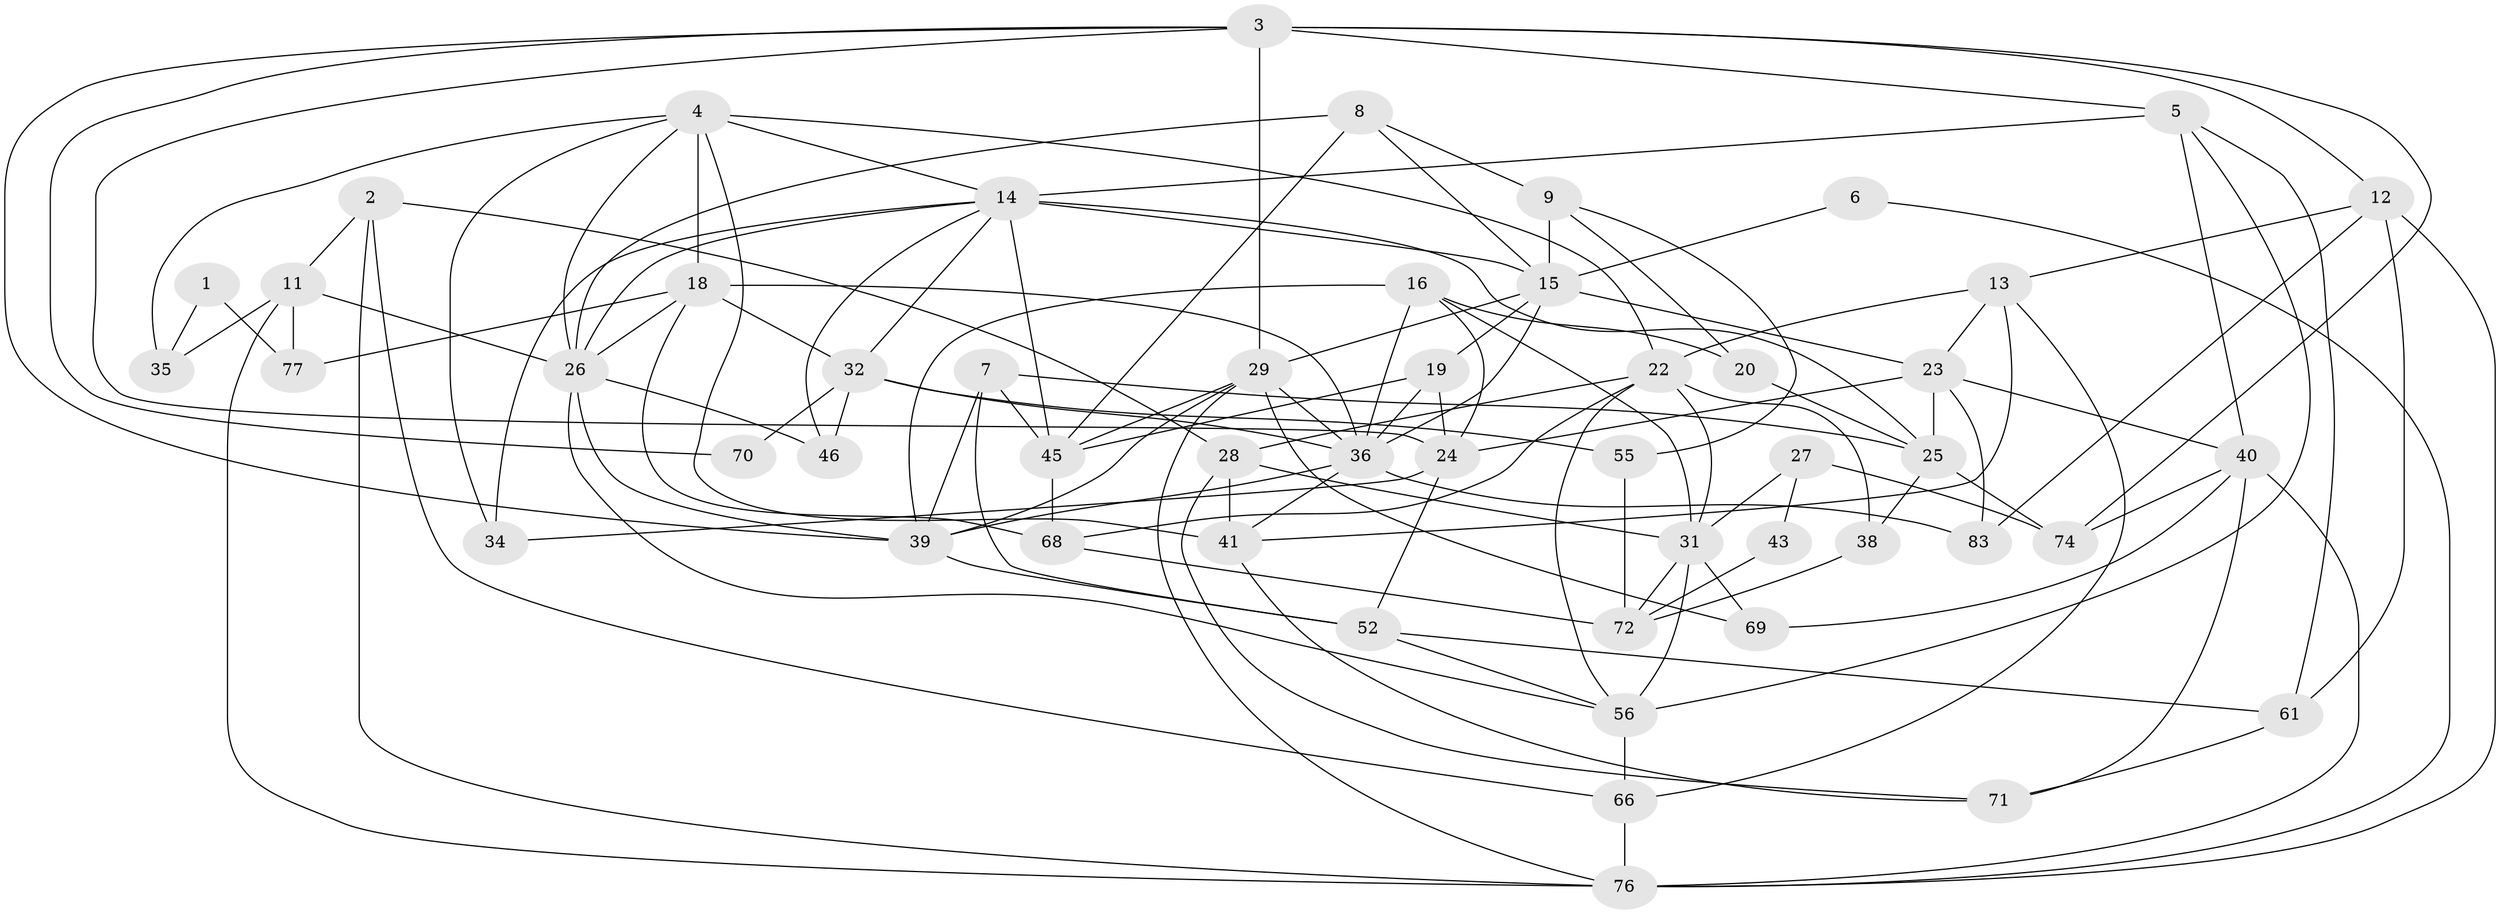 // original degree distribution, {2: 0.11627906976744186, 4: 0.3023255813953488, 5: 0.1744186046511628, 3: 0.26744186046511625, 7: 0.046511627906976744, 6: 0.09302325581395349}
// Generated by graph-tools (version 1.1) at 2025/11/02/27/25 16:11:19]
// undirected, 52 vertices, 127 edges
graph export_dot {
graph [start="1"]
  node [color=gray90,style=filled];
  1;
  2;
  3 [super="+60"];
  4 [super="+10"];
  5 [super="+47"];
  6;
  7 [super="+86"];
  8 [super="+58"];
  9 [super="+37"];
  11 [super="+78"];
  12 [super="+21"];
  13 [super="+53"];
  14 [super="+50"];
  15 [super="+17"];
  16 [super="+81"];
  18 [super="+42"];
  19;
  20 [super="+30"];
  22 [super="+59"];
  23 [super="+62"];
  24 [super="+33"];
  25 [super="+49"];
  26 [super="+65"];
  27;
  28 [super="+63"];
  29 [super="+44"];
  31 [super="+75"];
  32 [super="+48"];
  34;
  35;
  36 [super="+51"];
  38;
  39 [super="+57"];
  40 [super="+79"];
  41 [super="+80"];
  43;
  45 [super="+54"];
  46 [super="+64"];
  52 [super="+67"];
  55;
  56 [super="+85"];
  61 [super="+73"];
  66;
  68;
  69;
  70;
  71;
  72 [super="+82"];
  74;
  76 [super="+84"];
  77;
  83;
  1 -- 35;
  1 -- 77;
  2 -- 76;
  2 -- 66;
  2 -- 11;
  2 -- 28;
  3 -- 29;
  3 -- 24;
  3 -- 70;
  3 -- 74;
  3 -- 12;
  3 -- 5;
  3 -- 39;
  4 -- 34;
  4 -- 35;
  4 -- 22;
  4 -- 26;
  4 -- 14;
  4 -- 41;
  4 -- 18;
  5 -- 40;
  5 -- 61;
  5 -- 56;
  5 -- 14;
  6 -- 15;
  6 -- 76;
  7 -- 45;
  7 -- 52 [weight=2];
  7 -- 25;
  7 -- 39;
  8 -- 15;
  8 -- 9;
  8 -- 26;
  8 -- 45;
  9 -- 20;
  9 -- 55;
  9 -- 15 [weight=2];
  11 -- 35 [weight=2];
  11 -- 26;
  11 -- 77;
  11 -- 76 [weight=2];
  12 -- 76 [weight=2];
  12 -- 13;
  12 -- 83;
  12 -- 61;
  13 -- 41;
  13 -- 66;
  13 -- 23;
  13 -- 22;
  14 -- 34;
  14 -- 25;
  14 -- 46;
  14 -- 32;
  14 -- 26;
  14 -- 45;
  14 -- 15;
  15 -- 23;
  15 -- 19;
  15 -- 36;
  15 -- 29;
  16 -- 39;
  16 -- 24;
  16 -- 31 [weight=2];
  16 -- 36;
  16 -- 20;
  18 -- 32;
  18 -- 77;
  18 -- 26 [weight=2];
  18 -- 36;
  18 -- 68;
  19 -- 36;
  19 -- 24;
  19 -- 45;
  20 -- 25;
  22 -- 31;
  22 -- 38;
  22 -- 68;
  22 -- 56;
  22 -- 28;
  23 -- 24;
  23 -- 83;
  23 -- 40;
  23 -- 25;
  24 -- 34;
  24 -- 52;
  25 -- 38;
  25 -- 74;
  26 -- 39;
  26 -- 56;
  26 -- 46;
  27 -- 31;
  27 -- 74;
  27 -- 43;
  28 -- 71;
  28 -- 31;
  28 -- 41;
  29 -- 69;
  29 -- 39;
  29 -- 45;
  29 -- 36;
  29 -- 76;
  31 -- 69;
  31 -- 56 [weight=2];
  31 -- 72;
  32 -- 36;
  32 -- 46 [weight=2];
  32 -- 70;
  32 -- 55;
  36 -- 41;
  36 -- 39;
  36 -- 83;
  38 -- 72;
  39 -- 52;
  40 -- 71;
  40 -- 74;
  40 -- 69;
  40 -- 76;
  41 -- 71;
  43 -- 72;
  45 -- 68;
  52 -- 56;
  52 -- 61;
  55 -- 72;
  56 -- 66;
  61 -- 71;
  66 -- 76;
  68 -- 72;
}
